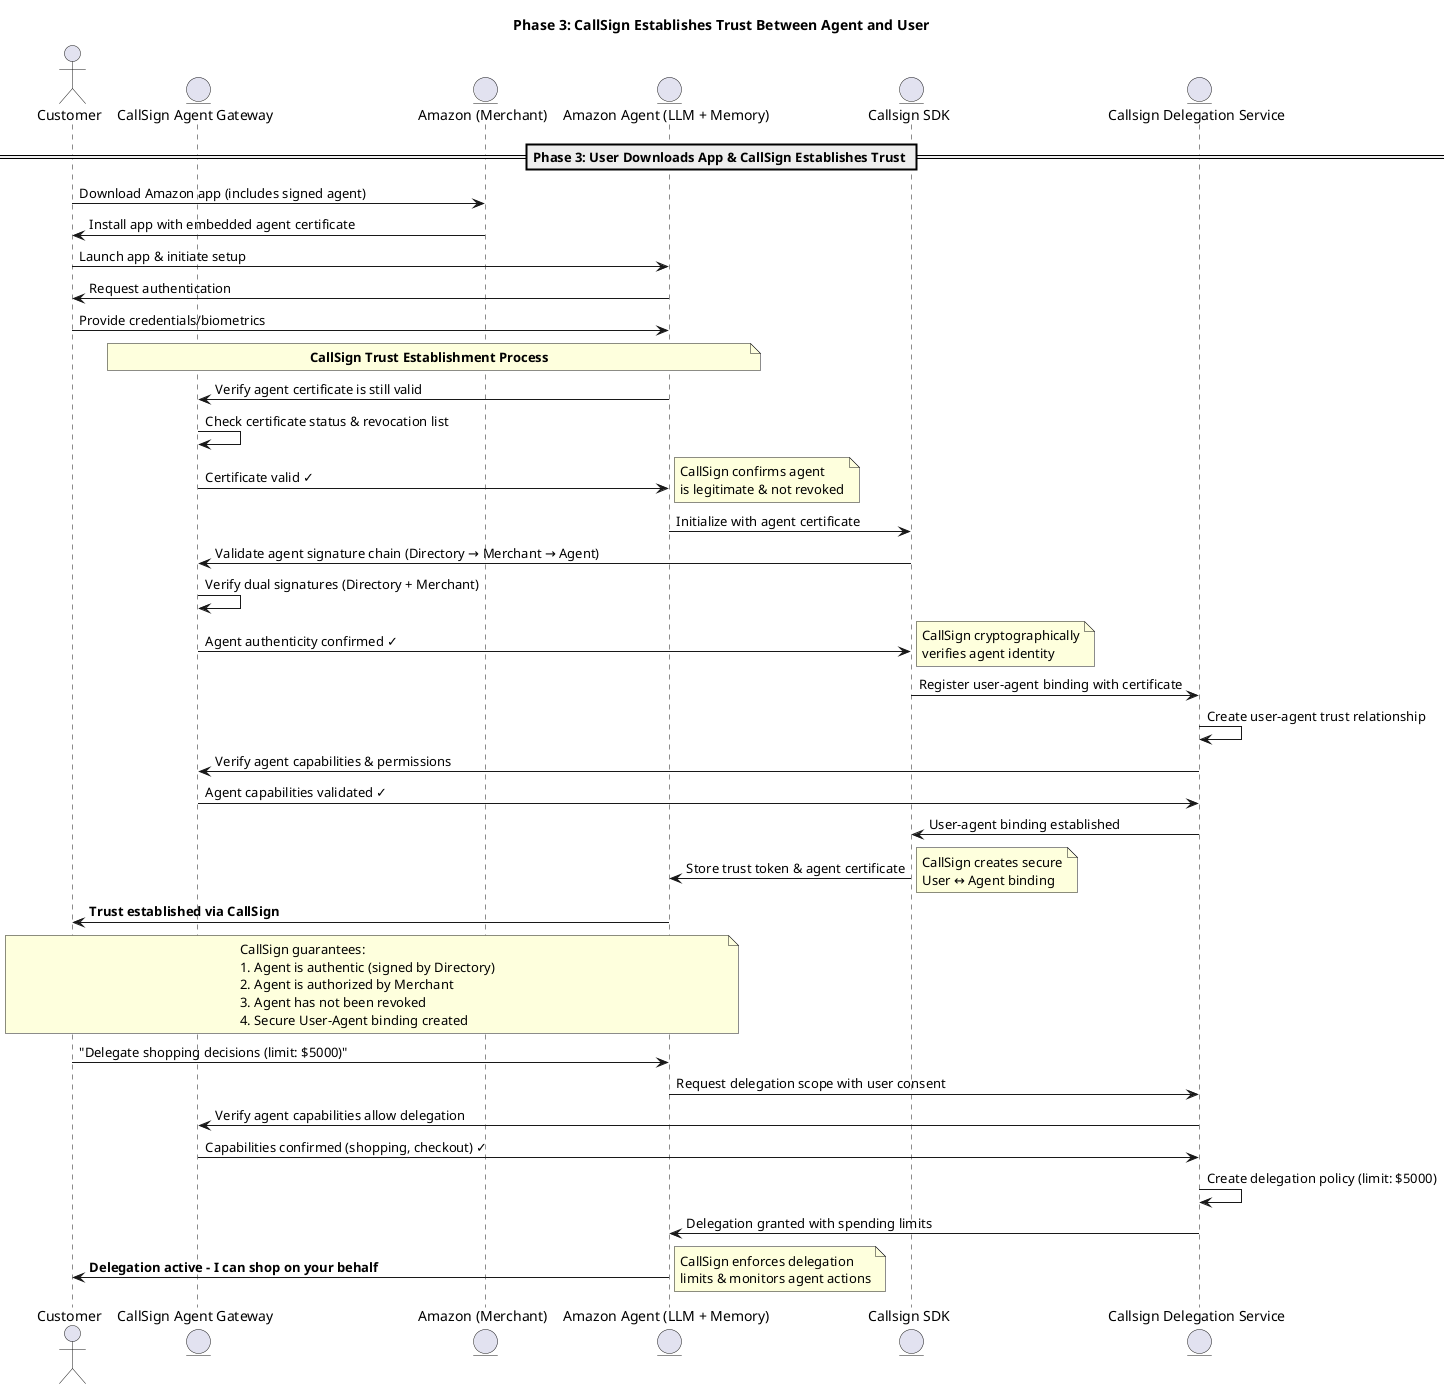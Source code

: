 @startuml
title Phase 3: CallSign Establishes Trust Between Agent and User

actor Customer
entity "CallSign Agent Gateway" as Directory
entity "Amazon (Merchant)" as Merchant
entity "Amazon Agent (LLM + Memory)" as Agent
entity "Callsign SDK" as SDK
entity "Callsign Delegation Service" as Delegation

== Phase 3: User Downloads App & CallSign Establishes Trust ==

Customer -> Merchant : Download Amazon app (includes signed agent)
Merchant -> Customer : Install app with embedded agent certificate

Customer -> Agent : Launch app & initiate setup
Agent -> Customer : Request authentication
Customer -> Agent : Provide credentials/biometrics

note over Agent, Directory: **CallSign Trust Establishment Process**

Agent -> Directory : Verify agent certificate is still valid
Directory -> Directory : Check certificate status & revocation list
Directory -> Agent : Certificate valid ✓
note right: CallSign confirms agent\nis legitimate & not revoked

Agent -> SDK : Initialize with agent certificate
SDK -> Directory : Validate agent signature chain (Directory → Merchant → Agent)
Directory -> Directory : Verify dual signatures (Directory + Merchant)
Directory -> SDK : Agent authenticity confirmed ✓
note right: CallSign cryptographically\nverifies agent identity

SDK -> Delegation : Register user-agent binding with certificate
Delegation -> Delegation : Create user-agent trust relationship
Delegation -> Directory : Verify agent capabilities & permissions
Directory -> Delegation : Agent capabilities validated ✓
Delegation -> SDK : User-agent binding established
SDK -> Agent : Store trust token & agent certificate
note right: CallSign creates secure\nUser ↔ Agent binding

Agent -> Customer : **Trust established via CallSign**
note over Customer, Agent: CallSign guarantees:\n1. Agent is authentic (signed by Directory)\n2. Agent is authorized by Merchant\n3. Agent has not been revoked\n4. Secure User-Agent binding created

Customer -> Agent : "Delegate shopping decisions (limit: $5000)"
Agent -> Delegation : Request delegation scope with user consent
Delegation -> Directory : Verify agent capabilities allow delegation
Directory -> Delegation : Capabilities confirmed (shopping, checkout) ✓
Delegation -> Delegation : Create delegation policy (limit: $5000)
Delegation -> Agent : Delegation granted with spending limits
Agent -> Customer : **Delegation active - I can shop on your behalf**
note right: CallSign enforces delegation\nlimits & monitors agent actions

@enduml
